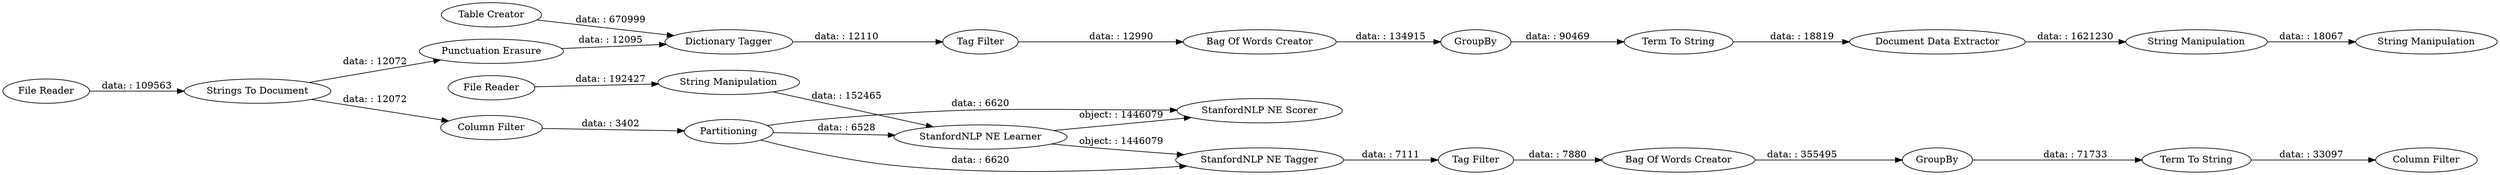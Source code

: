 digraph {
	"4361290788177637824_26" [label=GroupBy]
	"4361290788177637824_120" [label="Bag Of Words Creator"]
	"4361290788177637824_146" [label="StanfordNLP NE Scorer"]
	"4361290788177637824_48" [label="Tag Filter"]
	"4361290788177637824_10" [label="Table Creator"]
	"4361290788177637824_143" [label="Strings To Document"]
	"4361290788177637824_153" [label="String Manipulation"]
	"4361290788177637824_128" [label="Tag Filter"]
	"4361290788177637824_8" [label="Punctuation Erasure"]
	"4361290788177637824_156" [label="Document Data Extractor"]
	"4361290788177637824_150" [label="File Reader"]
	"4361290788177637824_158" [label="String Manipulation"]
	"4361290788177637824_157" [label="String Manipulation"]
	"4361290788177637824_30" [label="Term To String"]
	"4361290788177637824_122" [label=GroupBy]
	"4361290788177637824_126" [label="Column Filter"]
	"4361290788177637824_119" [label="StanfordNLP NE Tagger"]
	"4361290788177637824_144" [label="Column Filter"]
	"4361290788177637824_145" [label="StanfordNLP NE Learner"]
	"4361290788177637824_152" [label="File Reader"]
	"4361290788177637824_50" [label="Dictionary Tagger"]
	"4361290788177637824_52" [label="Bag Of Words Creator"]
	"4361290788177637824_125" [label="Term To String"]
	"4361290788177637824_117" [label=Partitioning]
	"4361290788177637824_143" -> "4361290788177637824_8" [label="data: : 12072"]
	"4361290788177637824_143" -> "4361290788177637824_144" [label="data: : 12072"]
	"4361290788177637824_144" -> "4361290788177637824_117" [label="data: : 3402"]
	"4361290788177637824_117" -> "4361290788177637824_119" [label="data: : 6620"]
	"4361290788177637824_48" -> "4361290788177637824_52" [label="data: : 12990"]
	"4361290788177637824_117" -> "4361290788177637824_146" [label="data: : 6620"]
	"4361290788177637824_26" -> "4361290788177637824_30" [label="data: : 90469"]
	"4361290788177637824_156" -> "4361290788177637824_157" [label="data: : 1621230"]
	"4361290788177637824_157" -> "4361290788177637824_158" [label="data: : 18067"]
	"4361290788177637824_52" -> "4361290788177637824_26" [label="data: : 134915"]
	"4361290788177637824_30" -> "4361290788177637824_156" [label="data: : 18819"]
	"4361290788177637824_145" -> "4361290788177637824_119" [label="object: : 1446079"]
	"4361290788177637824_125" -> "4361290788177637824_126" [label="data: : 33097"]
	"4361290788177637824_119" -> "4361290788177637824_128" [label="data: : 7111"]
	"4361290788177637824_145" -> "4361290788177637824_146" [label="object: : 1446079"]
	"4361290788177637824_120" -> "4361290788177637824_122" [label="data: : 355495"]
	"4361290788177637824_10" -> "4361290788177637824_50" [label="data: : 670999"]
	"4361290788177637824_128" -> "4361290788177637824_120" [label="data: : 7880"]
	"4361290788177637824_117" -> "4361290788177637824_145" [label="data: : 6528"]
	"4361290788177637824_150" -> "4361290788177637824_143" [label="data: : 109563"]
	"4361290788177637824_152" -> "4361290788177637824_153" [label="data: : 192427"]
	"4361290788177637824_8" -> "4361290788177637824_50" [label="data: : 12095"]
	"4361290788177637824_50" -> "4361290788177637824_48" [label="data: : 12110"]
	"4361290788177637824_153" -> "4361290788177637824_145" [label="data: : 152465"]
	"4361290788177637824_122" -> "4361290788177637824_125" [label="data: : 71733"]
	rankdir=LR
}
